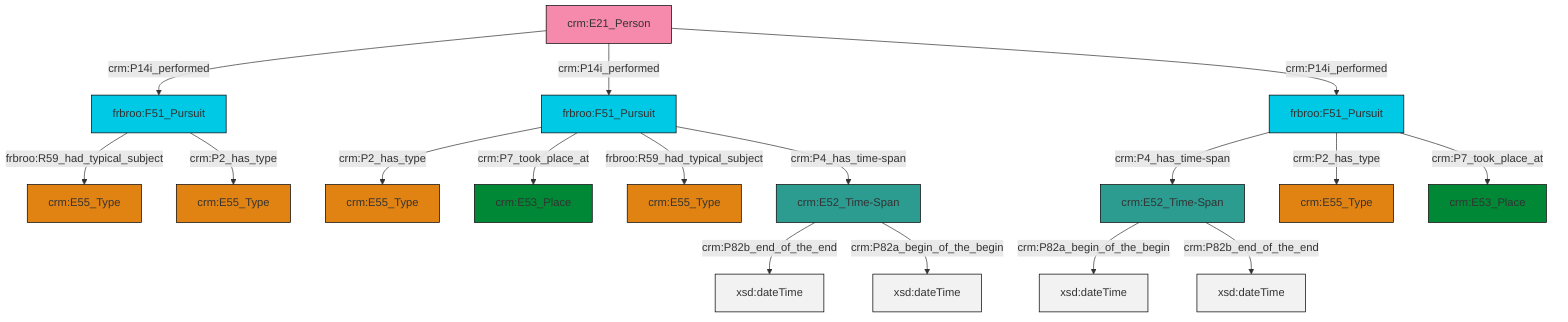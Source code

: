 graph TD
classDef Literal fill:#f2f2f2,stroke:#000000;
classDef CRM_Entity fill:#FFFFFF,stroke:#000000;
classDef Temporal_Entity fill:#00C9E6, stroke:#000000;
classDef Type fill:#E18312, stroke:#000000;
classDef Time-Span fill:#2C9C91, stroke:#000000;
classDef Appellation fill:#FFEB7F, stroke:#000000;
classDef Place fill:#008836, stroke:#000000;
classDef Persistent_Item fill:#B266B2, stroke:#000000;
classDef Conceptual_Object fill:#FFD700, stroke:#000000;
classDef Physical_Thing fill:#D2B48C, stroke:#000000;
classDef Actor fill:#f58aad, stroke:#000000;
classDef PC_Classes fill:#4ce600, stroke:#000000;
classDef Multi fill:#cccccc,stroke:#000000;

2["crm:E21_Person"]:::Actor -->|crm:P14i_performed| 3["frbroo:F51_Pursuit"]:::Temporal_Entity
5["crm:E52_Time-Span"]:::Time-Span -->|crm:P82a_begin_of_the_begin| 6[xsd:dateTime]:::Literal
10["frbroo:F51_Pursuit"]:::Temporal_Entity -->|crm:P2_has_type| 0["crm:E55_Type"]:::Type
11["frbroo:F51_Pursuit"]:::Temporal_Entity -->|crm:P4_has_time-span| 5["crm:E52_Time-Span"]:::Time-Span
2["crm:E21_Person"]:::Actor -->|crm:P14i_performed| 10["frbroo:F51_Pursuit"]:::Temporal_Entity
11["frbroo:F51_Pursuit"]:::Temporal_Entity -->|crm:P2_has_type| 14["crm:E55_Type"]:::Type
3["frbroo:F51_Pursuit"]:::Temporal_Entity -->|frbroo:R59_had_typical_subject| 15["crm:E55_Type"]:::Type
12["crm:E52_Time-Span"]:::Time-Span -->|crm:P82b_end_of_the_end| 16[xsd:dateTime]:::Literal
10["frbroo:F51_Pursuit"]:::Temporal_Entity -->|crm:P7_took_place_at| 20["crm:E53_Place"]:::Place
10["frbroo:F51_Pursuit"]:::Temporal_Entity -->|frbroo:R59_had_typical_subject| 21["crm:E55_Type"]:::Type
11["frbroo:F51_Pursuit"]:::Temporal_Entity -->|crm:P7_took_place_at| 7["crm:E53_Place"]:::Place
10["frbroo:F51_Pursuit"]:::Temporal_Entity -->|crm:P4_has_time-span| 12["crm:E52_Time-Span"]:::Time-Span
2["crm:E21_Person"]:::Actor -->|crm:P14i_performed| 11["frbroo:F51_Pursuit"]:::Temporal_Entity
3["frbroo:F51_Pursuit"]:::Temporal_Entity -->|crm:P2_has_type| 18["crm:E55_Type"]:::Type
12["crm:E52_Time-Span"]:::Time-Span -->|crm:P82a_begin_of_the_begin| 28[xsd:dateTime]:::Literal
5["crm:E52_Time-Span"]:::Time-Span -->|crm:P82b_end_of_the_end| 29[xsd:dateTime]:::Literal